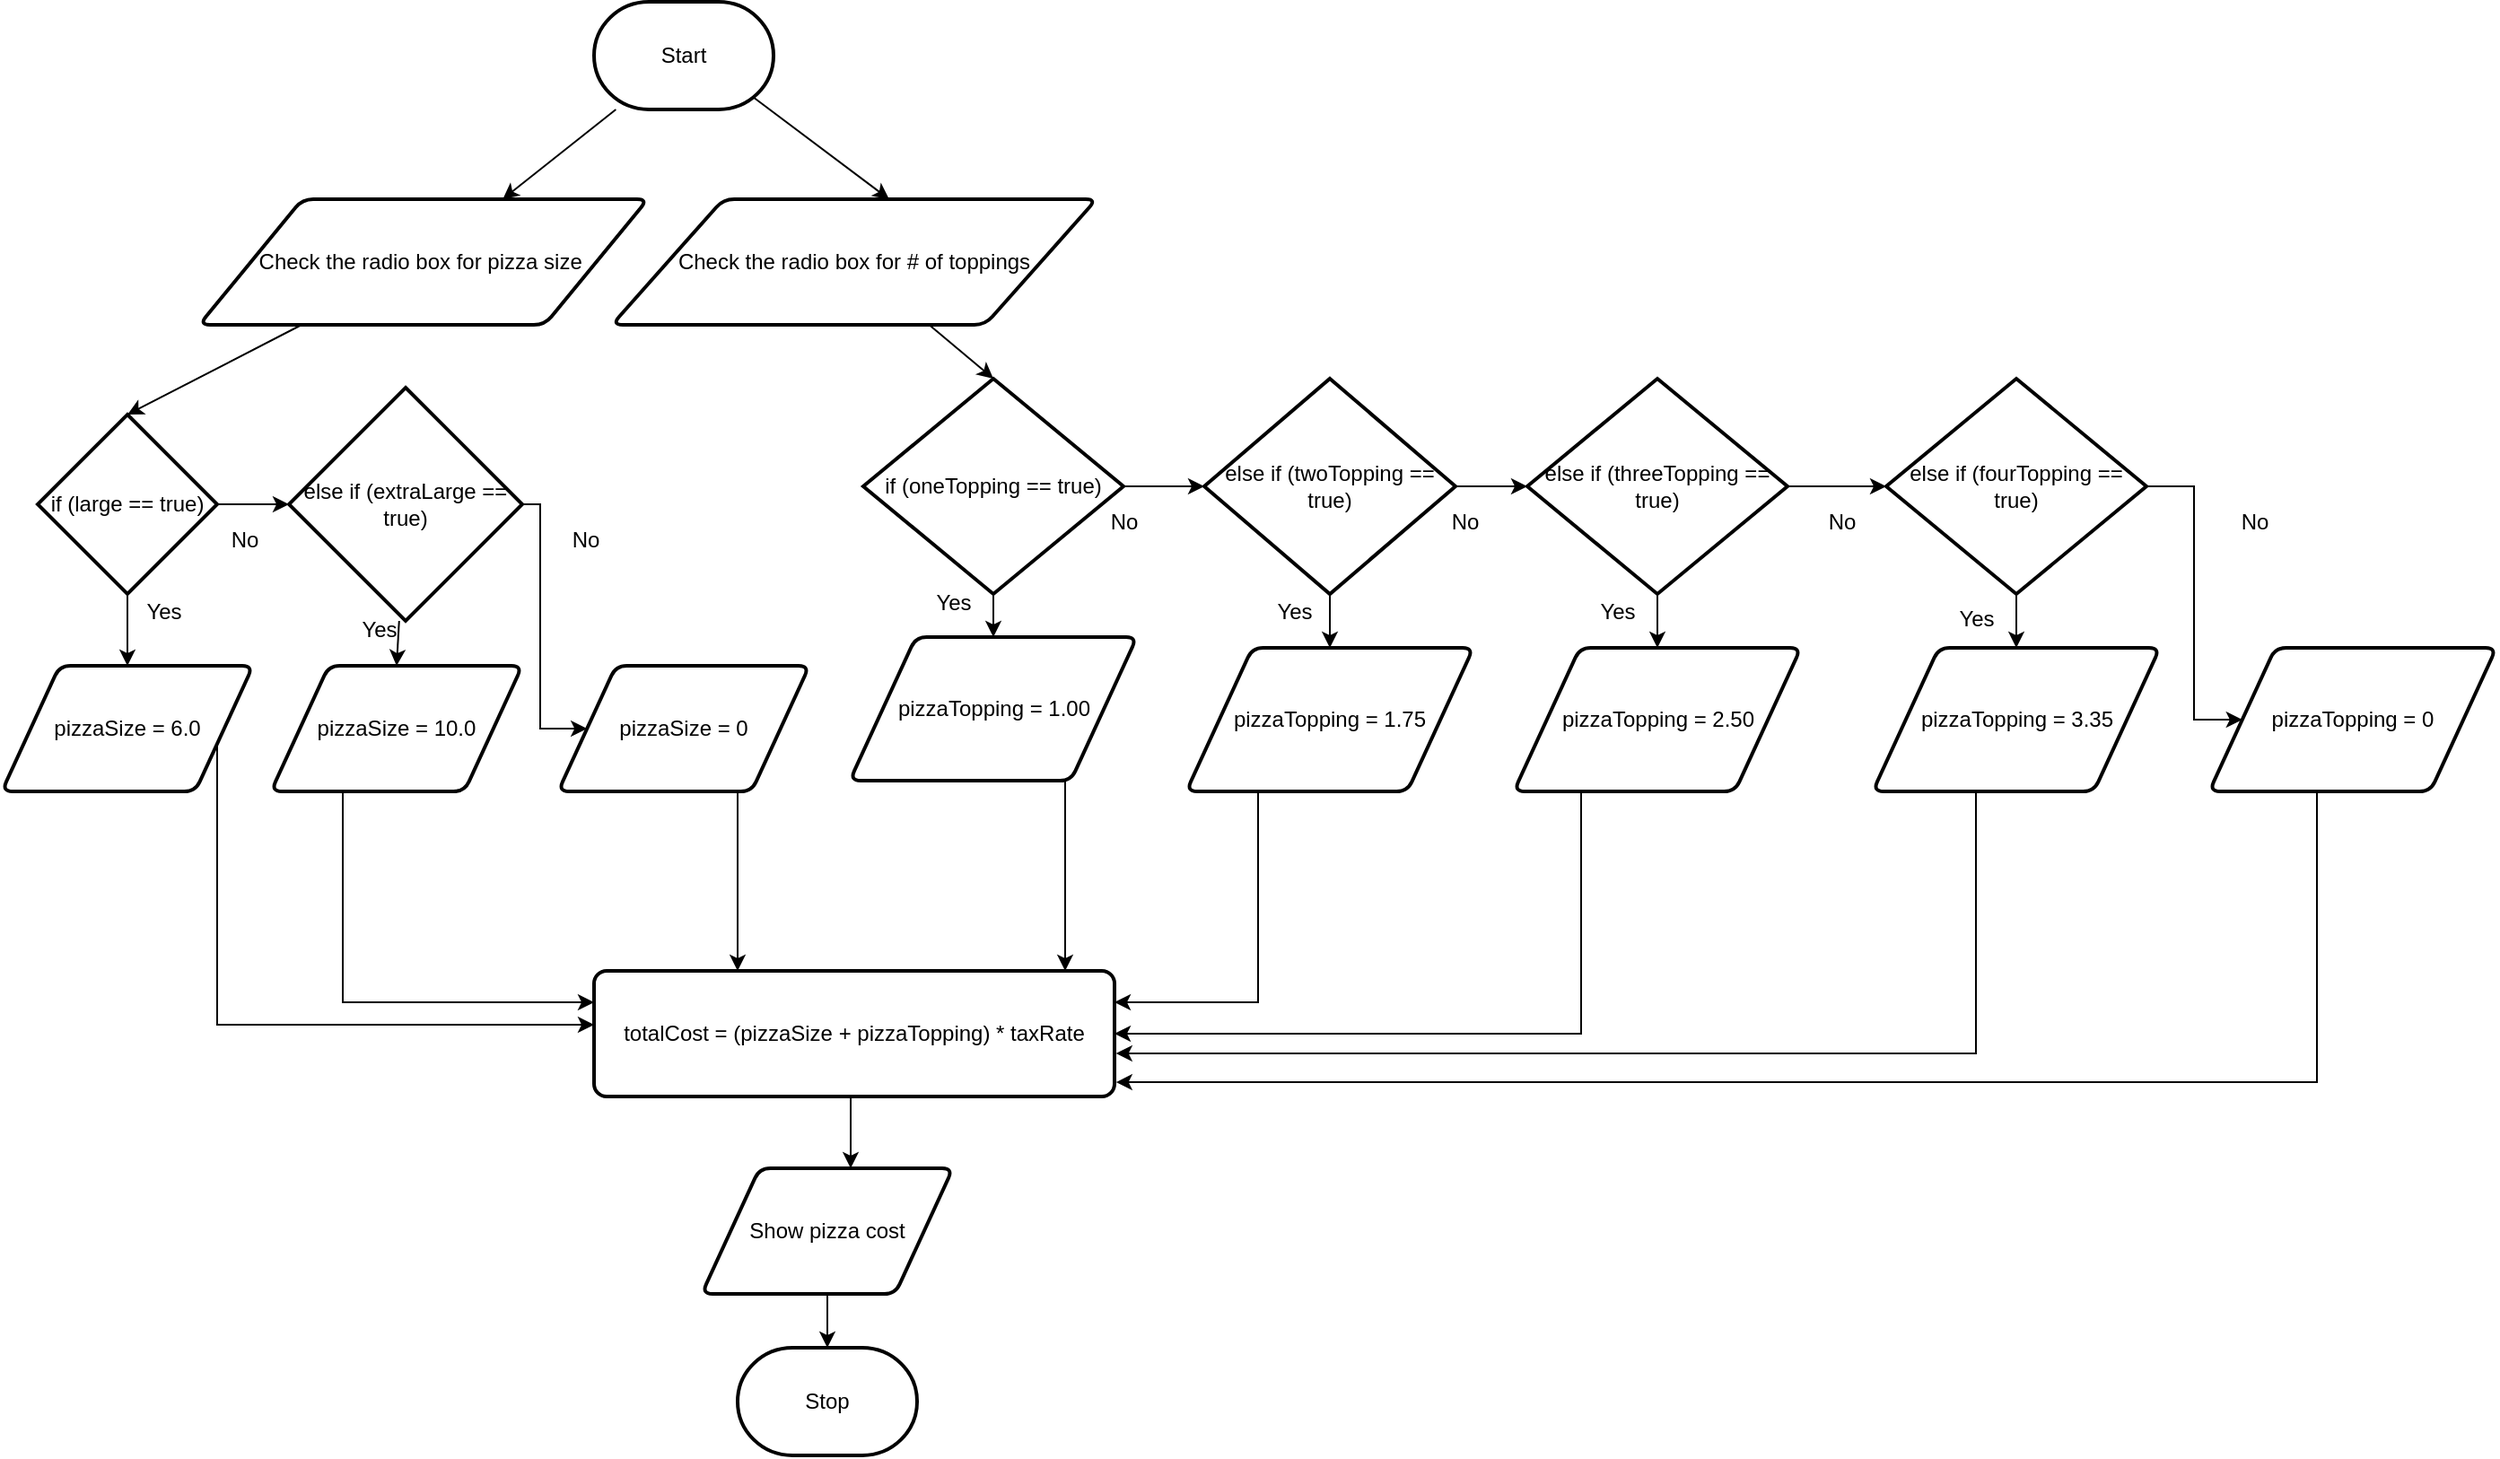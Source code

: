 <mxfile>
    <diagram id="GInHtZuMB5CcCfA9ihm7" name="Page-1">
        <mxGraphModel dx="1928" dy="781" grid="1" gridSize="10" guides="1" tooltips="1" connect="1" arrows="1" fold="1" page="1" pageScale="1" pageWidth="850" pageHeight="1100" math="0" shadow="0">
            <root>
                <mxCell id="0"/>
                <mxCell id="1" parent="0"/>
                <mxCell id="7" style="edgeStyle=none;html=1;" parent="1" source="2" target="3" edge="1">
                    <mxGeometry relative="1" as="geometry"/>
                </mxCell>
                <mxCell id="12" style="edgeStyle=none;html=1;entryX=0.572;entryY=0;entryDx=0;entryDy=0;entryPerimeter=0;exitX=0.89;exitY=0.89;exitDx=0;exitDy=0;exitPerimeter=0;" edge="1" parent="1" source="2" target="11">
                    <mxGeometry relative="1" as="geometry"/>
                </mxCell>
                <mxCell id="2" value="Start" style="strokeWidth=2;html=1;shape=mxgraph.flowchart.terminator;whiteSpace=wrap;" parent="1" vertex="1">
                    <mxGeometry x="330" y="40" width="100" height="60" as="geometry"/>
                </mxCell>
                <mxCell id="20" style="edgeStyle=none;html=1;entryX=0.5;entryY=0;entryDx=0;entryDy=0;entryPerimeter=0;" edge="1" parent="1" source="3" target="13">
                    <mxGeometry relative="1" as="geometry"/>
                </mxCell>
                <mxCell id="3" value="Check the radio box for pizza size&amp;nbsp;" style="shape=parallelogram;html=1;strokeWidth=2;perimeter=parallelogramPerimeter;whiteSpace=wrap;rounded=1;arcSize=12;size=0.23;" parent="1" vertex="1">
                    <mxGeometry x="110" y="150" width="250" height="70" as="geometry"/>
                </mxCell>
                <mxCell id="6" value="Stop" style="strokeWidth=2;html=1;shape=mxgraph.flowchart.terminator;whiteSpace=wrap;" parent="1" vertex="1">
                    <mxGeometry x="410" y="790" width="100" height="60" as="geometry"/>
                </mxCell>
                <mxCell id="35" style="edgeStyle=none;html=1;entryX=0.5;entryY=0;entryDx=0;entryDy=0;entryPerimeter=0;" edge="1" parent="1" source="11" target="31">
                    <mxGeometry relative="1" as="geometry"/>
                </mxCell>
                <mxCell id="11" value="Check the radio box for # of toppings" style="shape=parallelogram;html=1;strokeWidth=2;perimeter=parallelogramPerimeter;whiteSpace=wrap;rounded=1;arcSize=12;size=0.23;" vertex="1" parent="1">
                    <mxGeometry x="340" y="150" width="270" height="70" as="geometry"/>
                </mxCell>
                <mxCell id="15" style="edgeStyle=none;html=1;entryX=0.5;entryY=0;entryDx=0;entryDy=0;" edge="1" parent="1" source="13" target="14">
                    <mxGeometry relative="1" as="geometry"/>
                </mxCell>
                <mxCell id="23" style="edgeStyle=none;html=1;entryX=0;entryY=0.5;entryDx=0;entryDy=0;entryPerimeter=0;" edge="1" parent="1" source="13" target="17">
                    <mxGeometry relative="1" as="geometry"/>
                </mxCell>
                <mxCell id="13" value="if (large == true)" style="strokeWidth=2;html=1;shape=mxgraph.flowchart.decision;whiteSpace=wrap;" vertex="1" parent="1">
                    <mxGeometry x="20" y="270" width="100" height="100" as="geometry"/>
                </mxCell>
                <mxCell id="74" style="edgeStyle=elbowEdgeStyle;rounded=0;html=1;" edge="1" parent="1" source="14" target="72">
                    <mxGeometry relative="1" as="geometry">
                        <Array as="points">
                            <mxPoint x="120" y="610"/>
                        </Array>
                    </mxGeometry>
                </mxCell>
                <mxCell id="14" value="pizzaSize = 6.0" style="shape=parallelogram;html=1;strokeWidth=2;perimeter=parallelogramPerimeter;whiteSpace=wrap;rounded=1;arcSize=12;size=0.23;" vertex="1" parent="1">
                    <mxGeometry y="410" width="140" height="70" as="geometry"/>
                </mxCell>
                <mxCell id="75" style="edgeStyle=elbowEdgeStyle;rounded=0;html=1;entryX=0;entryY=0.25;entryDx=0;entryDy=0;" edge="1" parent="1" source="16" target="72">
                    <mxGeometry relative="1" as="geometry">
                        <mxPoint x="280" y="590" as="targetPoint"/>
                        <Array as="points">
                            <mxPoint x="190" y="550"/>
                        </Array>
                    </mxGeometry>
                </mxCell>
                <mxCell id="16" value="pizzaSize = 10.0" style="shape=parallelogram;html=1;strokeWidth=2;perimeter=parallelogramPerimeter;whiteSpace=wrap;rounded=1;arcSize=12;size=0.23;" vertex="1" parent="1">
                    <mxGeometry x="150" y="410" width="140" height="70" as="geometry"/>
                </mxCell>
                <mxCell id="25" style="edgeStyle=none;html=1;entryX=0.5;entryY=0;entryDx=0;entryDy=0;" edge="1" parent="1" source="17" target="16">
                    <mxGeometry relative="1" as="geometry"/>
                </mxCell>
                <mxCell id="68" style="edgeStyle=elbowEdgeStyle;rounded=0;html=1;" edge="1" parent="1" source="17" target="65">
                    <mxGeometry relative="1" as="geometry"/>
                </mxCell>
                <mxCell id="17" value="else if (extraLarge == true)" style="strokeWidth=2;html=1;shape=mxgraph.flowchart.decision;whiteSpace=wrap;" vertex="1" parent="1">
                    <mxGeometry x="160" y="255" width="130" height="130" as="geometry"/>
                </mxCell>
                <mxCell id="22" value="Yes" style="text;html=1;resizable=0;autosize=1;align=center;verticalAlign=middle;points=[];fillColor=none;strokeColor=none;rounded=0;" vertex="1" parent="1">
                    <mxGeometry x="70" y="370" width="40" height="20" as="geometry"/>
                </mxCell>
                <mxCell id="24" value="No" style="text;html=1;resizable=0;autosize=1;align=center;verticalAlign=middle;points=[];fillColor=none;strokeColor=none;rounded=0;" vertex="1" parent="1">
                    <mxGeometry x="120" y="330" width="30" height="20" as="geometry"/>
                </mxCell>
                <mxCell id="26" value="Yes" style="text;html=1;resizable=0;autosize=1;align=center;verticalAlign=middle;points=[];fillColor=none;strokeColor=none;rounded=0;" vertex="1" parent="1">
                    <mxGeometry x="190" y="380" width="40" height="20" as="geometry"/>
                </mxCell>
                <mxCell id="40" style="edgeStyle=none;html=1;entryX=0.5;entryY=0;entryDx=0;entryDy=0;" edge="1" parent="1" source="31" target="36">
                    <mxGeometry relative="1" as="geometry"/>
                </mxCell>
                <mxCell id="56" style="edgeStyle=elbowEdgeStyle;rounded=0;html=1;entryX=0;entryY=0.5;entryDx=0;entryDy=0;entryPerimeter=0;" edge="1" parent="1" source="31" target="41">
                    <mxGeometry relative="1" as="geometry"/>
                </mxCell>
                <mxCell id="31" value="if (oneTopping == true)" style="strokeWidth=2;html=1;shape=mxgraph.flowchart.decision;whiteSpace=wrap;" vertex="1" parent="1">
                    <mxGeometry x="480" y="250" width="145" height="120" as="geometry"/>
                </mxCell>
                <mxCell id="77" style="edgeStyle=elbowEdgeStyle;rounded=0;html=1;entryX=0.905;entryY=0;entryDx=0;entryDy=0;entryPerimeter=0;" edge="1" parent="1" source="36" target="72">
                    <mxGeometry relative="1" as="geometry"/>
                </mxCell>
                <mxCell id="36" value="pizzaTopping = 1.00" style="shape=parallelogram;html=1;strokeWidth=2;perimeter=parallelogramPerimeter;whiteSpace=wrap;rounded=1;arcSize=12;size=0.23;" vertex="1" parent="1">
                    <mxGeometry x="472.5" y="394" width="160" height="80" as="geometry"/>
                </mxCell>
                <mxCell id="47" style="edgeStyle=none;html=1;entryX=0.5;entryY=0;entryDx=0;entryDy=0;" edge="1" parent="1" source="41" target="46">
                    <mxGeometry relative="1" as="geometry"/>
                </mxCell>
                <mxCell id="57" style="edgeStyle=elbowEdgeStyle;rounded=0;html=1;entryX=0;entryY=0.5;entryDx=0;entryDy=0;entryPerimeter=0;" edge="1" parent="1" source="41" target="42">
                    <mxGeometry relative="1" as="geometry"/>
                </mxCell>
                <mxCell id="41" value="else if (twoTopping == true)" style="strokeWidth=2;html=1;shape=mxgraph.flowchart.decision;whiteSpace=wrap;" vertex="1" parent="1">
                    <mxGeometry x="670" y="250" width="140" height="120" as="geometry"/>
                </mxCell>
                <mxCell id="48" style="edgeStyle=none;html=1;entryX=0.5;entryY=0;entryDx=0;entryDy=0;" edge="1" parent="1" source="42" target="45">
                    <mxGeometry relative="1" as="geometry"/>
                </mxCell>
                <mxCell id="58" style="edgeStyle=elbowEdgeStyle;rounded=0;html=1;entryX=0;entryY=0.5;entryDx=0;entryDy=0;entryPerimeter=0;" edge="1" parent="1" source="42" target="43">
                    <mxGeometry relative="1" as="geometry"/>
                </mxCell>
                <mxCell id="42" value="else if (threeTopping == true)" style="strokeWidth=2;html=1;shape=mxgraph.flowchart.decision;whiteSpace=wrap;" vertex="1" parent="1">
                    <mxGeometry x="850" y="250" width="145" height="120" as="geometry"/>
                </mxCell>
                <mxCell id="49" style="edgeStyle=none;html=1;" edge="1" parent="1" source="43" target="44">
                    <mxGeometry relative="1" as="geometry"/>
                </mxCell>
                <mxCell id="70" style="edgeStyle=elbowEdgeStyle;rounded=0;html=1;entryX=0;entryY=0.5;entryDx=0;entryDy=0;" edge="1" parent="1" source="43" target="69">
                    <mxGeometry relative="1" as="geometry"/>
                </mxCell>
                <mxCell id="43" value="else if (fourTopping == true)" style="strokeWidth=2;html=1;shape=mxgraph.flowchart.decision;whiteSpace=wrap;" vertex="1" parent="1">
                    <mxGeometry x="1050" y="250" width="145" height="120" as="geometry"/>
                </mxCell>
                <mxCell id="81" style="edgeStyle=elbowEdgeStyle;rounded=0;html=1;entryX=1.003;entryY=0.657;entryDx=0;entryDy=0;entryPerimeter=0;" edge="1" parent="1" source="44" target="72">
                    <mxGeometry relative="1" as="geometry">
                        <mxPoint x="1120" y="640" as="targetPoint"/>
                        <Array as="points">
                            <mxPoint x="1100" y="620"/>
                        </Array>
                    </mxGeometry>
                </mxCell>
                <mxCell id="44" value="pizzaTopping = 3.35" style="shape=parallelogram;html=1;strokeWidth=2;perimeter=parallelogramPerimeter;whiteSpace=wrap;rounded=1;arcSize=12;size=0.23;" vertex="1" parent="1">
                    <mxGeometry x="1042.5" y="400" width="160" height="80" as="geometry"/>
                </mxCell>
                <mxCell id="80" style="edgeStyle=elbowEdgeStyle;rounded=0;html=1;entryX=1;entryY=0.5;entryDx=0;entryDy=0;" edge="1" parent="1" source="45" target="72">
                    <mxGeometry relative="1" as="geometry">
                        <mxPoint x="922.5" y="620" as="targetPoint"/>
                        <Array as="points">
                            <mxPoint x="880" y="600"/>
                        </Array>
                    </mxGeometry>
                </mxCell>
                <mxCell id="45" value="pizzaTopping = 2.50" style="shape=parallelogram;html=1;strokeWidth=2;perimeter=parallelogramPerimeter;whiteSpace=wrap;rounded=1;arcSize=12;size=0.23;" vertex="1" parent="1">
                    <mxGeometry x="842.5" y="400" width="160" height="80" as="geometry"/>
                </mxCell>
                <mxCell id="79" style="edgeStyle=elbowEdgeStyle;rounded=0;html=1;entryX=1;entryY=0.25;entryDx=0;entryDy=0;" edge="1" parent="1" source="46" target="72">
                    <mxGeometry relative="1" as="geometry">
                        <mxPoint x="620" y="600" as="targetPoint"/>
                        <Array as="points">
                            <mxPoint x="700" y="580"/>
                        </Array>
                    </mxGeometry>
                </mxCell>
                <mxCell id="46" value="pizzaTopping = 1.75" style="shape=parallelogram;html=1;strokeWidth=2;perimeter=parallelogramPerimeter;whiteSpace=wrap;rounded=1;arcSize=12;size=0.23;" vertex="1" parent="1">
                    <mxGeometry x="660" y="400" width="160" height="80" as="geometry"/>
                </mxCell>
                <mxCell id="52" value="Yes" style="text;html=1;resizable=0;autosize=1;align=center;verticalAlign=middle;points=[];fillColor=none;strokeColor=none;rounded=0;" vertex="1" parent="1">
                    <mxGeometry x="510" y="365" width="40" height="20" as="geometry"/>
                </mxCell>
                <mxCell id="53" value="Yes" style="text;html=1;resizable=0;autosize=1;align=center;verticalAlign=middle;points=[];fillColor=none;strokeColor=none;rounded=0;" vertex="1" parent="1">
                    <mxGeometry x="700" y="370" width="40" height="20" as="geometry"/>
                </mxCell>
                <mxCell id="54" value="Yes" style="text;html=1;resizable=0;autosize=1;align=center;verticalAlign=middle;points=[];fillColor=none;strokeColor=none;rounded=0;" vertex="1" parent="1">
                    <mxGeometry x="880" y="370" width="40" height="20" as="geometry"/>
                </mxCell>
                <mxCell id="55" value="Yes" style="text;html=1;resizable=0;autosize=1;align=center;verticalAlign=middle;points=[];fillColor=none;strokeColor=none;rounded=0;" vertex="1" parent="1">
                    <mxGeometry x="1080" y="374" width="40" height="20" as="geometry"/>
                </mxCell>
                <mxCell id="59" value="No" style="text;html=1;resizable=0;autosize=1;align=center;verticalAlign=middle;points=[];fillColor=none;strokeColor=none;rounded=0;" vertex="1" parent="1">
                    <mxGeometry x="310" y="330" width="30" height="20" as="geometry"/>
                </mxCell>
                <mxCell id="60" value="No" style="text;html=1;resizable=0;autosize=1;align=center;verticalAlign=middle;points=[];fillColor=none;strokeColor=none;rounded=0;" vertex="1" parent="1">
                    <mxGeometry x="610" y="320" width="30" height="20" as="geometry"/>
                </mxCell>
                <mxCell id="61" value="No" style="text;html=1;resizable=0;autosize=1;align=center;verticalAlign=middle;points=[];fillColor=none;strokeColor=none;rounded=0;" vertex="1" parent="1">
                    <mxGeometry x="800" y="320" width="30" height="20" as="geometry"/>
                </mxCell>
                <mxCell id="62" value="No" style="text;html=1;resizable=0;autosize=1;align=center;verticalAlign=middle;points=[];fillColor=none;strokeColor=none;rounded=0;" vertex="1" parent="1">
                    <mxGeometry x="1010" y="320" width="30" height="20" as="geometry"/>
                </mxCell>
                <mxCell id="76" style="edgeStyle=elbowEdgeStyle;rounded=0;html=1;entryX=0.276;entryY=0;entryDx=0;entryDy=0;entryPerimeter=0;" edge="1" parent="1" source="65" target="72">
                    <mxGeometry relative="1" as="geometry">
                        <mxPoint x="370" y="560" as="targetPoint"/>
                    </mxGeometry>
                </mxCell>
                <mxCell id="65" value="pizzaSize = 0" style="shape=parallelogram;html=1;strokeWidth=2;perimeter=parallelogramPerimeter;whiteSpace=wrap;rounded=1;arcSize=12;size=0.23;" vertex="1" parent="1">
                    <mxGeometry x="310" y="410" width="140" height="70" as="geometry"/>
                </mxCell>
                <mxCell id="82" style="edgeStyle=elbowEdgeStyle;rounded=0;html=1;entryX=1.003;entryY=0.886;entryDx=0;entryDy=0;entryPerimeter=0;" edge="1" parent="1" source="69" target="72">
                    <mxGeometry relative="1" as="geometry">
                        <mxPoint x="1260" y="650" as="targetPoint"/>
                        <Array as="points">
                            <mxPoint x="1290" y="610"/>
                        </Array>
                    </mxGeometry>
                </mxCell>
                <mxCell id="69" value="pizzaTopping = 0" style="shape=parallelogram;html=1;strokeWidth=2;perimeter=parallelogramPerimeter;whiteSpace=wrap;rounded=1;arcSize=12;size=0.23;" vertex="1" parent="1">
                    <mxGeometry x="1230" y="400" width="160" height="80" as="geometry"/>
                </mxCell>
                <mxCell id="71" value="No" style="text;html=1;resizable=0;autosize=1;align=center;verticalAlign=middle;points=[];fillColor=none;strokeColor=none;rounded=0;" vertex="1" parent="1">
                    <mxGeometry x="1240" y="320" width="30" height="20" as="geometry"/>
                </mxCell>
                <mxCell id="88" style="edgeStyle=elbowEdgeStyle;rounded=0;html=1;entryX=0.593;entryY=0;entryDx=0;entryDy=0;entryPerimeter=0;" edge="1" parent="1" source="72" target="85">
                    <mxGeometry relative="1" as="geometry"/>
                </mxCell>
                <mxCell id="72" value="totalCost = (pizzaSize + pizzaTopping) * taxRate" style="rounded=1;whiteSpace=wrap;html=1;absoluteArcSize=1;arcSize=14;strokeWidth=2;" vertex="1" parent="1">
                    <mxGeometry x="330" y="580" width="290" height="70" as="geometry"/>
                </mxCell>
                <mxCell id="87" style="edgeStyle=elbowEdgeStyle;rounded=0;html=1;entryX=0.5;entryY=0;entryDx=0;entryDy=0;entryPerimeter=0;" edge="1" parent="1" source="85" target="6">
                    <mxGeometry relative="1" as="geometry"/>
                </mxCell>
                <mxCell id="85" value="Show pizza cost" style="shape=parallelogram;html=1;strokeWidth=2;perimeter=parallelogramPerimeter;whiteSpace=wrap;rounded=1;arcSize=12;size=0.23;" vertex="1" parent="1">
                    <mxGeometry x="390" y="690" width="140" height="70" as="geometry"/>
                </mxCell>
            </root>
        </mxGraphModel>
    </diagram>
</mxfile>